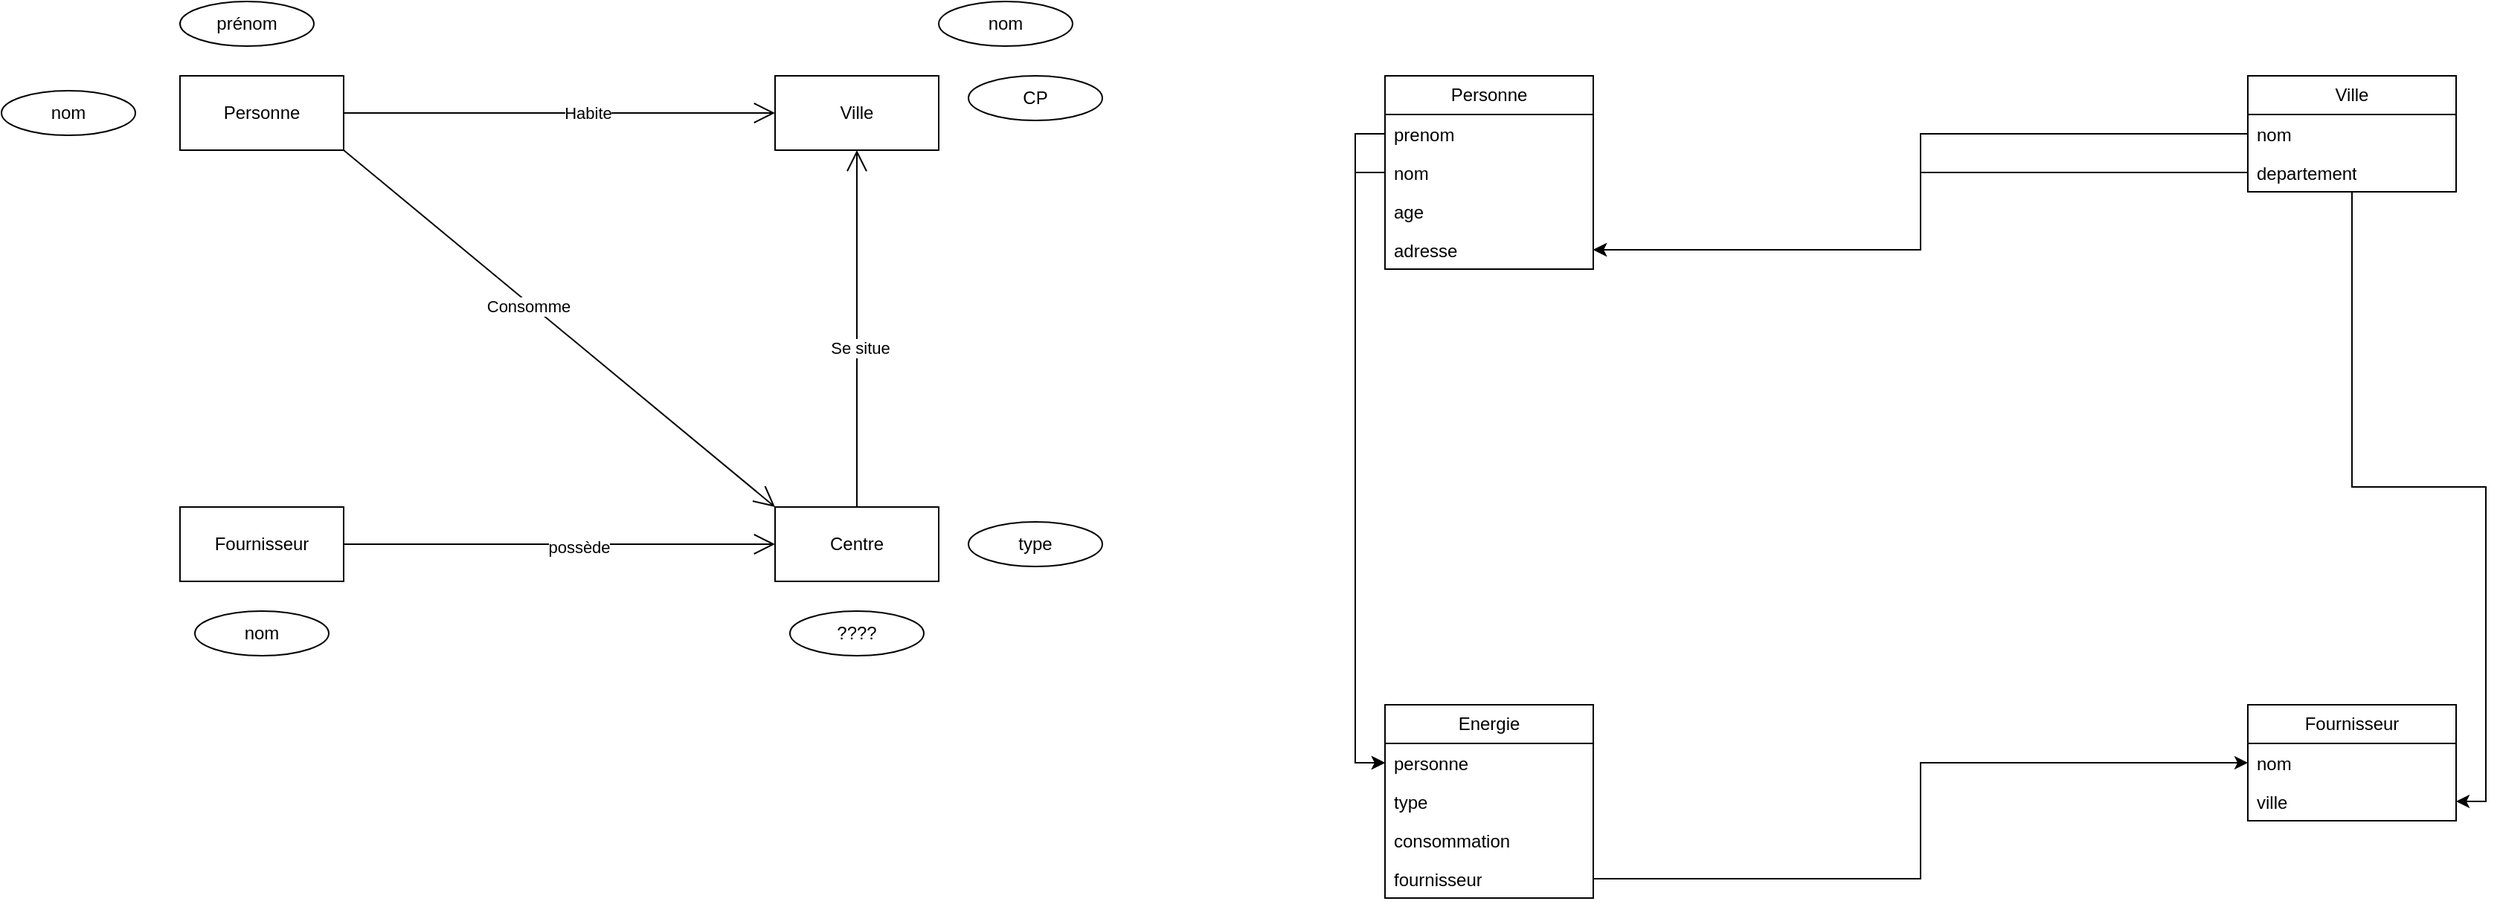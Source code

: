 <mxfile version="21.1.6" type="github">
  <diagram name="Page-1" id="uFc3wt5DRvpmi0hu2D3P">
    <mxGraphModel dx="3088" dy="659" grid="1" gridSize="10" guides="1" tooltips="1" connect="1" arrows="1" fold="1" page="1" pageScale="1" pageWidth="827" pageHeight="1169" math="0" shadow="0">
      <root>
        <mxCell id="0" />
        <mxCell id="1" parent="0" />
        <mxCell id="fsmJSEDjG4c9rynLM_BQ-1" value="Personne" style="swimlane;fontStyle=0;childLayout=stackLayout;horizontal=1;startSize=26;fillColor=none;horizontalStack=0;resizeParent=1;resizeParentMax=0;resizeLast=0;collapsible=1;marginBottom=0;whiteSpace=wrap;html=1;" vertex="1" parent="1">
          <mxGeometry x="40" y="100" width="140" height="130" as="geometry" />
        </mxCell>
        <mxCell id="fsmJSEDjG4c9rynLM_BQ-2" value="prenom" style="text;strokeColor=none;fillColor=none;align=left;verticalAlign=top;spacingLeft=4;spacingRight=4;overflow=hidden;rotatable=0;points=[[0,0.5],[1,0.5]];portConstraint=eastwest;whiteSpace=wrap;html=1;" vertex="1" parent="fsmJSEDjG4c9rynLM_BQ-1">
          <mxGeometry y="26" width="140" height="26" as="geometry" />
        </mxCell>
        <mxCell id="fsmJSEDjG4c9rynLM_BQ-5" value="nom" style="text;strokeColor=none;fillColor=none;align=left;verticalAlign=top;spacingLeft=4;spacingRight=4;overflow=hidden;rotatable=0;points=[[0,0.5],[1,0.5]];portConstraint=eastwest;whiteSpace=wrap;html=1;" vertex="1" parent="fsmJSEDjG4c9rynLM_BQ-1">
          <mxGeometry y="52" width="140" height="26" as="geometry" />
        </mxCell>
        <mxCell id="fsmJSEDjG4c9rynLM_BQ-3" value="age" style="text;strokeColor=none;fillColor=none;align=left;verticalAlign=top;spacingLeft=4;spacingRight=4;overflow=hidden;rotatable=0;points=[[0,0.5],[1,0.5]];portConstraint=eastwest;whiteSpace=wrap;html=1;" vertex="1" parent="fsmJSEDjG4c9rynLM_BQ-1">
          <mxGeometry y="78" width="140" height="26" as="geometry" />
        </mxCell>
        <mxCell id="fsmJSEDjG4c9rynLM_BQ-4" value="adresse" style="text;strokeColor=none;fillColor=none;align=left;verticalAlign=top;spacingLeft=4;spacingRight=4;overflow=hidden;rotatable=0;points=[[0,0.5],[1,0.5]];portConstraint=eastwest;whiteSpace=wrap;html=1;" vertex="1" parent="fsmJSEDjG4c9rynLM_BQ-1">
          <mxGeometry y="104" width="140" height="26" as="geometry" />
        </mxCell>
        <mxCell id="fsmJSEDjG4c9rynLM_BQ-6" value="Energie" style="swimlane;fontStyle=0;childLayout=stackLayout;horizontal=1;startSize=26;fillColor=none;horizontalStack=0;resizeParent=1;resizeParentMax=0;resizeLast=0;collapsible=1;marginBottom=0;whiteSpace=wrap;html=1;" vertex="1" parent="1">
          <mxGeometry x="40" y="523" width="140" height="130" as="geometry" />
        </mxCell>
        <mxCell id="fsmJSEDjG4c9rynLM_BQ-7" value="&lt;div&gt;personne&lt;/div&gt;&lt;div&gt;&lt;br&gt;&lt;/div&gt;" style="text;strokeColor=none;fillColor=none;align=left;verticalAlign=top;spacingLeft=4;spacingRight=4;overflow=hidden;rotatable=0;points=[[0,0.5],[1,0.5]];portConstraint=eastwest;whiteSpace=wrap;html=1;" vertex="1" parent="fsmJSEDjG4c9rynLM_BQ-6">
          <mxGeometry y="26" width="140" height="26" as="geometry" />
        </mxCell>
        <mxCell id="fsmJSEDjG4c9rynLM_BQ-21" value="type" style="text;strokeColor=none;fillColor=none;align=left;verticalAlign=top;spacingLeft=4;spacingRight=4;overflow=hidden;rotatable=0;points=[[0,0.5],[1,0.5]];portConstraint=eastwest;whiteSpace=wrap;html=1;" vertex="1" parent="fsmJSEDjG4c9rynLM_BQ-6">
          <mxGeometry y="52" width="140" height="26" as="geometry" />
        </mxCell>
        <mxCell id="fsmJSEDjG4c9rynLM_BQ-8" value="consommation" style="text;strokeColor=none;fillColor=none;align=left;verticalAlign=top;spacingLeft=4;spacingRight=4;overflow=hidden;rotatable=0;points=[[0,0.5],[1,0.5]];portConstraint=eastwest;whiteSpace=wrap;html=1;" vertex="1" parent="fsmJSEDjG4c9rynLM_BQ-6">
          <mxGeometry y="78" width="140" height="26" as="geometry" />
        </mxCell>
        <mxCell id="fsmJSEDjG4c9rynLM_BQ-9" value="fournisseur" style="text;strokeColor=none;fillColor=none;align=left;verticalAlign=top;spacingLeft=4;spacingRight=4;overflow=hidden;rotatable=0;points=[[0,0.5],[1,0.5]];portConstraint=eastwest;whiteSpace=wrap;html=1;" vertex="1" parent="fsmJSEDjG4c9rynLM_BQ-6">
          <mxGeometry y="104" width="140" height="26" as="geometry" />
        </mxCell>
        <mxCell id="fsmJSEDjG4c9rynLM_BQ-19" style="edgeStyle=orthogonalEdgeStyle;rounded=0;orthogonalLoop=1;jettySize=auto;html=1;entryX=1;entryY=0.5;entryDx=0;entryDy=0;" edge="1" parent="1" source="fsmJSEDjG4c9rynLM_BQ-10" target="fsmJSEDjG4c9rynLM_BQ-17">
          <mxGeometry relative="1" as="geometry" />
        </mxCell>
        <mxCell id="fsmJSEDjG4c9rynLM_BQ-10" value="Ville" style="swimlane;fontStyle=0;childLayout=stackLayout;horizontal=1;startSize=26;fillColor=none;horizontalStack=0;resizeParent=1;resizeParentMax=0;resizeLast=0;collapsible=1;marginBottom=0;whiteSpace=wrap;html=1;" vertex="1" parent="1">
          <mxGeometry x="620" y="100" width="140" height="78" as="geometry" />
        </mxCell>
        <mxCell id="fsmJSEDjG4c9rynLM_BQ-11" value="nom" style="text;strokeColor=none;fillColor=none;align=left;verticalAlign=top;spacingLeft=4;spacingRight=4;overflow=hidden;rotatable=0;points=[[0,0.5],[1,0.5]];portConstraint=eastwest;whiteSpace=wrap;html=1;" vertex="1" parent="fsmJSEDjG4c9rynLM_BQ-10">
          <mxGeometry y="26" width="140" height="26" as="geometry" />
        </mxCell>
        <mxCell id="fsmJSEDjG4c9rynLM_BQ-12" value="&lt;div&gt;departement&lt;/div&gt;&lt;div&gt;&lt;br&gt;&lt;/div&gt;" style="text;strokeColor=none;fillColor=none;align=left;verticalAlign=top;spacingLeft=4;spacingRight=4;overflow=hidden;rotatable=0;points=[[0,0.5],[1,0.5]];portConstraint=eastwest;whiteSpace=wrap;html=1;" vertex="1" parent="fsmJSEDjG4c9rynLM_BQ-10">
          <mxGeometry y="52" width="140" height="26" as="geometry" />
        </mxCell>
        <mxCell id="fsmJSEDjG4c9rynLM_BQ-15" value="Fournisseur" style="swimlane;fontStyle=0;childLayout=stackLayout;horizontal=1;startSize=26;fillColor=none;horizontalStack=0;resizeParent=1;resizeParentMax=0;resizeLast=0;collapsible=1;marginBottom=0;whiteSpace=wrap;html=1;" vertex="1" parent="1">
          <mxGeometry x="620" y="523" width="140" height="78" as="geometry" />
        </mxCell>
        <mxCell id="fsmJSEDjG4c9rynLM_BQ-16" value="nom" style="text;strokeColor=none;fillColor=none;align=left;verticalAlign=top;spacingLeft=4;spacingRight=4;overflow=hidden;rotatable=0;points=[[0,0.5],[1,0.5]];portConstraint=eastwest;whiteSpace=wrap;html=1;" vertex="1" parent="fsmJSEDjG4c9rynLM_BQ-15">
          <mxGeometry y="26" width="140" height="26" as="geometry" />
        </mxCell>
        <mxCell id="fsmJSEDjG4c9rynLM_BQ-17" value="ville" style="text;strokeColor=none;fillColor=none;align=left;verticalAlign=top;spacingLeft=4;spacingRight=4;overflow=hidden;rotatable=0;points=[[0,0.5],[1,0.5]];portConstraint=eastwest;whiteSpace=wrap;html=1;" vertex="1" parent="fsmJSEDjG4c9rynLM_BQ-15">
          <mxGeometry y="52" width="140" height="26" as="geometry" />
        </mxCell>
        <mxCell id="fsmJSEDjG4c9rynLM_BQ-20" style="edgeStyle=orthogonalEdgeStyle;rounded=0;orthogonalLoop=1;jettySize=auto;html=1;entryX=0;entryY=0.5;entryDx=0;entryDy=0;" edge="1" parent="1" source="fsmJSEDjG4c9rynLM_BQ-9" target="fsmJSEDjG4c9rynLM_BQ-16">
          <mxGeometry relative="1" as="geometry" />
        </mxCell>
        <mxCell id="fsmJSEDjG4c9rynLM_BQ-22" style="edgeStyle=orthogonalEdgeStyle;rounded=0;orthogonalLoop=1;jettySize=auto;html=1;entryX=0;entryY=0.5;entryDx=0;entryDy=0;" edge="1" parent="1" source="fsmJSEDjG4c9rynLM_BQ-2" target="fsmJSEDjG4c9rynLM_BQ-7">
          <mxGeometry relative="1" as="geometry" />
        </mxCell>
        <mxCell id="fsmJSEDjG4c9rynLM_BQ-23" style="edgeStyle=orthogonalEdgeStyle;rounded=0;orthogonalLoop=1;jettySize=auto;html=1;entryX=0;entryY=0.5;entryDx=0;entryDy=0;" edge="1" parent="1" source="fsmJSEDjG4c9rynLM_BQ-5" target="fsmJSEDjG4c9rynLM_BQ-7">
          <mxGeometry relative="1" as="geometry" />
        </mxCell>
        <mxCell id="fsmJSEDjG4c9rynLM_BQ-24" style="edgeStyle=orthogonalEdgeStyle;rounded=0;orthogonalLoop=1;jettySize=auto;html=1;entryX=1;entryY=0.5;entryDx=0;entryDy=0;" edge="1" parent="1" source="fsmJSEDjG4c9rynLM_BQ-11" target="fsmJSEDjG4c9rynLM_BQ-4">
          <mxGeometry relative="1" as="geometry" />
        </mxCell>
        <mxCell id="fsmJSEDjG4c9rynLM_BQ-25" style="edgeStyle=orthogonalEdgeStyle;rounded=0;orthogonalLoop=1;jettySize=auto;html=1;entryX=1;entryY=0.5;entryDx=0;entryDy=0;" edge="1" parent="1" source="fsmJSEDjG4c9rynLM_BQ-12" target="fsmJSEDjG4c9rynLM_BQ-4">
          <mxGeometry relative="1" as="geometry" />
        </mxCell>
        <mxCell id="fsmJSEDjG4c9rynLM_BQ-27" value="&lt;div&gt;Ville&lt;/div&gt;" style="html=1;whiteSpace=wrap;" vertex="1" parent="1">
          <mxGeometry x="-370" y="100" width="110" height="50" as="geometry" />
        </mxCell>
        <mxCell id="fsmJSEDjG4c9rynLM_BQ-28" value="Centre" style="html=1;whiteSpace=wrap;" vertex="1" parent="1">
          <mxGeometry x="-370" y="390" width="110" height="50" as="geometry" />
        </mxCell>
        <mxCell id="fsmJSEDjG4c9rynLM_BQ-29" value="&lt;div&gt;Fournisseur&lt;/div&gt;" style="html=1;whiteSpace=wrap;" vertex="1" parent="1">
          <mxGeometry x="-770" y="390" width="110" height="50" as="geometry" />
        </mxCell>
        <mxCell id="fsmJSEDjG4c9rynLM_BQ-30" value="&lt;div&gt;Personne&lt;/div&gt;" style="html=1;whiteSpace=wrap;" vertex="1" parent="1">
          <mxGeometry x="-770" y="100" width="110" height="50" as="geometry" />
        </mxCell>
        <mxCell id="fsmJSEDjG4c9rynLM_BQ-31" value="" style="endArrow=open;endFill=1;endSize=12;html=1;rounded=0;exitX=1;exitY=1;exitDx=0;exitDy=0;entryX=0;entryY=0;entryDx=0;entryDy=0;" edge="1" parent="1" source="fsmJSEDjG4c9rynLM_BQ-30" target="fsmJSEDjG4c9rynLM_BQ-28">
          <mxGeometry width="160" relative="1" as="geometry">
            <mxPoint x="-640" y="240" as="sourcePoint" />
            <mxPoint x="-480" y="240" as="targetPoint" />
          </mxGeometry>
        </mxCell>
        <mxCell id="fsmJSEDjG4c9rynLM_BQ-35" value="&lt;div&gt;Consomme&lt;/div&gt;" style="edgeLabel;html=1;align=center;verticalAlign=middle;resizable=0;points=[];" vertex="1" connectable="0" parent="fsmJSEDjG4c9rynLM_BQ-31">
          <mxGeometry x="-0.137" y="-2" relative="1" as="geometry">
            <mxPoint as="offset" />
          </mxGeometry>
        </mxCell>
        <mxCell id="fsmJSEDjG4c9rynLM_BQ-33" value="" style="endArrow=open;endFill=1;endSize=12;html=1;rounded=0;exitX=1;exitY=0.5;exitDx=0;exitDy=0;entryX=0;entryY=0.5;entryDx=0;entryDy=0;" edge="1" parent="1" source="fsmJSEDjG4c9rynLM_BQ-30" target="fsmJSEDjG4c9rynLM_BQ-27">
          <mxGeometry width="160" relative="1" as="geometry">
            <mxPoint x="-630" y="120" as="sourcePoint" />
            <mxPoint x="-470" y="120" as="targetPoint" />
          </mxGeometry>
        </mxCell>
        <mxCell id="fsmJSEDjG4c9rynLM_BQ-36" value="Habite" style="edgeLabel;html=1;align=center;verticalAlign=middle;resizable=0;points=[];" vertex="1" connectable="0" parent="fsmJSEDjG4c9rynLM_BQ-33">
          <mxGeometry x="0.131" relative="1" as="geometry">
            <mxPoint as="offset" />
          </mxGeometry>
        </mxCell>
        <mxCell id="fsmJSEDjG4c9rynLM_BQ-37" value="" style="endArrow=open;endFill=1;endSize=12;html=1;rounded=0;exitX=1;exitY=0.5;exitDx=0;exitDy=0;entryX=0;entryY=0.5;entryDx=0;entryDy=0;" edge="1" parent="1" source="fsmJSEDjG4c9rynLM_BQ-29" target="fsmJSEDjG4c9rynLM_BQ-28">
          <mxGeometry width="160" relative="1" as="geometry">
            <mxPoint x="-620" y="380" as="sourcePoint" />
            <mxPoint x="-460" y="380" as="targetPoint" />
          </mxGeometry>
        </mxCell>
        <mxCell id="fsmJSEDjG4c9rynLM_BQ-40" value="possède" style="edgeLabel;html=1;align=center;verticalAlign=middle;resizable=0;points=[];" vertex="1" connectable="0" parent="fsmJSEDjG4c9rynLM_BQ-37">
          <mxGeometry x="0.09" y="-2" relative="1" as="geometry">
            <mxPoint as="offset" />
          </mxGeometry>
        </mxCell>
        <mxCell id="fsmJSEDjG4c9rynLM_BQ-38" value="" style="endArrow=open;endFill=1;endSize=12;html=1;rounded=0;entryX=0.5;entryY=1;entryDx=0;entryDy=0;exitX=0.5;exitY=0;exitDx=0;exitDy=0;" edge="1" parent="1" source="fsmJSEDjG4c9rynLM_BQ-28" target="fsmJSEDjG4c9rynLM_BQ-27">
          <mxGeometry width="160" relative="1" as="geometry">
            <mxPoint x="-610" y="320" as="sourcePoint" />
            <mxPoint x="-450" y="320" as="targetPoint" />
          </mxGeometry>
        </mxCell>
        <mxCell id="fsmJSEDjG4c9rynLM_BQ-39" value="Se situe" style="edgeLabel;html=1;align=center;verticalAlign=middle;resizable=0;points=[];" vertex="1" connectable="0" parent="fsmJSEDjG4c9rynLM_BQ-38">
          <mxGeometry x="-0.108" y="-2" relative="1" as="geometry">
            <mxPoint as="offset" />
          </mxGeometry>
        </mxCell>
        <mxCell id="fsmJSEDjG4c9rynLM_BQ-41" value="prénom" style="ellipse;whiteSpace=wrap;html=1;" vertex="1" parent="1">
          <mxGeometry x="-770" y="50" width="90" height="30" as="geometry" />
        </mxCell>
        <mxCell id="fsmJSEDjG4c9rynLM_BQ-42" value="nom" style="ellipse;whiteSpace=wrap;html=1;" vertex="1" parent="1">
          <mxGeometry x="-890" y="110" width="90" height="30" as="geometry" />
        </mxCell>
        <mxCell id="fsmJSEDjG4c9rynLM_BQ-45" value="????" style="ellipse;whiteSpace=wrap;html=1;" vertex="1" parent="1">
          <mxGeometry x="-360" y="460" width="90" height="30" as="geometry" />
        </mxCell>
        <mxCell id="fsmJSEDjG4c9rynLM_BQ-46" value="nom" style="ellipse;whiteSpace=wrap;html=1;" vertex="1" parent="1">
          <mxGeometry x="-760" y="460" width="90" height="30" as="geometry" />
        </mxCell>
        <mxCell id="fsmJSEDjG4c9rynLM_BQ-47" value="type" style="ellipse;whiteSpace=wrap;html=1;" vertex="1" parent="1">
          <mxGeometry x="-240" y="400" width="90" height="30" as="geometry" />
        </mxCell>
        <mxCell id="fsmJSEDjG4c9rynLM_BQ-48" value="CP" style="ellipse;whiteSpace=wrap;html=1;" vertex="1" parent="1">
          <mxGeometry x="-240" y="100" width="90" height="30" as="geometry" />
        </mxCell>
        <mxCell id="fsmJSEDjG4c9rynLM_BQ-49" value="nom" style="ellipse;whiteSpace=wrap;html=1;" vertex="1" parent="1">
          <mxGeometry x="-260" y="50" width="90" height="30" as="geometry" />
        </mxCell>
      </root>
    </mxGraphModel>
  </diagram>
</mxfile>
